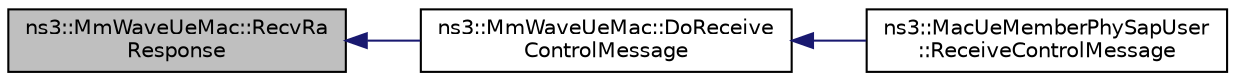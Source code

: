 digraph "ns3::MmWaveUeMac::RecvRaResponse"
{
  edge [fontname="Helvetica",fontsize="10",labelfontname="Helvetica",labelfontsize="10"];
  node [fontname="Helvetica",fontsize="10",shape=record];
  rankdir="LR";
  Node1 [label="ns3::MmWaveUeMac::RecvRa\lResponse",height=0.2,width=0.4,color="black", fillcolor="grey75", style="filled", fontcolor="black"];
  Node1 -> Node2 [dir="back",color="midnightblue",fontsize="10",style="solid"];
  Node2 [label="ns3::MmWaveUeMac::DoReceive\lControlMessage",height=0.2,width=0.4,color="black", fillcolor="white", style="filled",URL="$d7/d84/classns3_1_1MmWaveUeMac.html#a433bc5bfb87ed49eb02989640562e395"];
  Node2 -> Node3 [dir="back",color="midnightblue",fontsize="10",style="solid"];
  Node3 [label="ns3::MacUeMemberPhySapUser\l::ReceiveControlMessage",height=0.2,width=0.4,color="black", fillcolor="white", style="filled",URL="$da/d90/classns3_1_1MacUeMemberPhySapUser.html#a6698cd39ee54360d3d38c4c3698304d2",tooltip="Receive SendLteControlMessage (PDCCH map, CQI feedbacks) using the ideal control channel. "];
}
